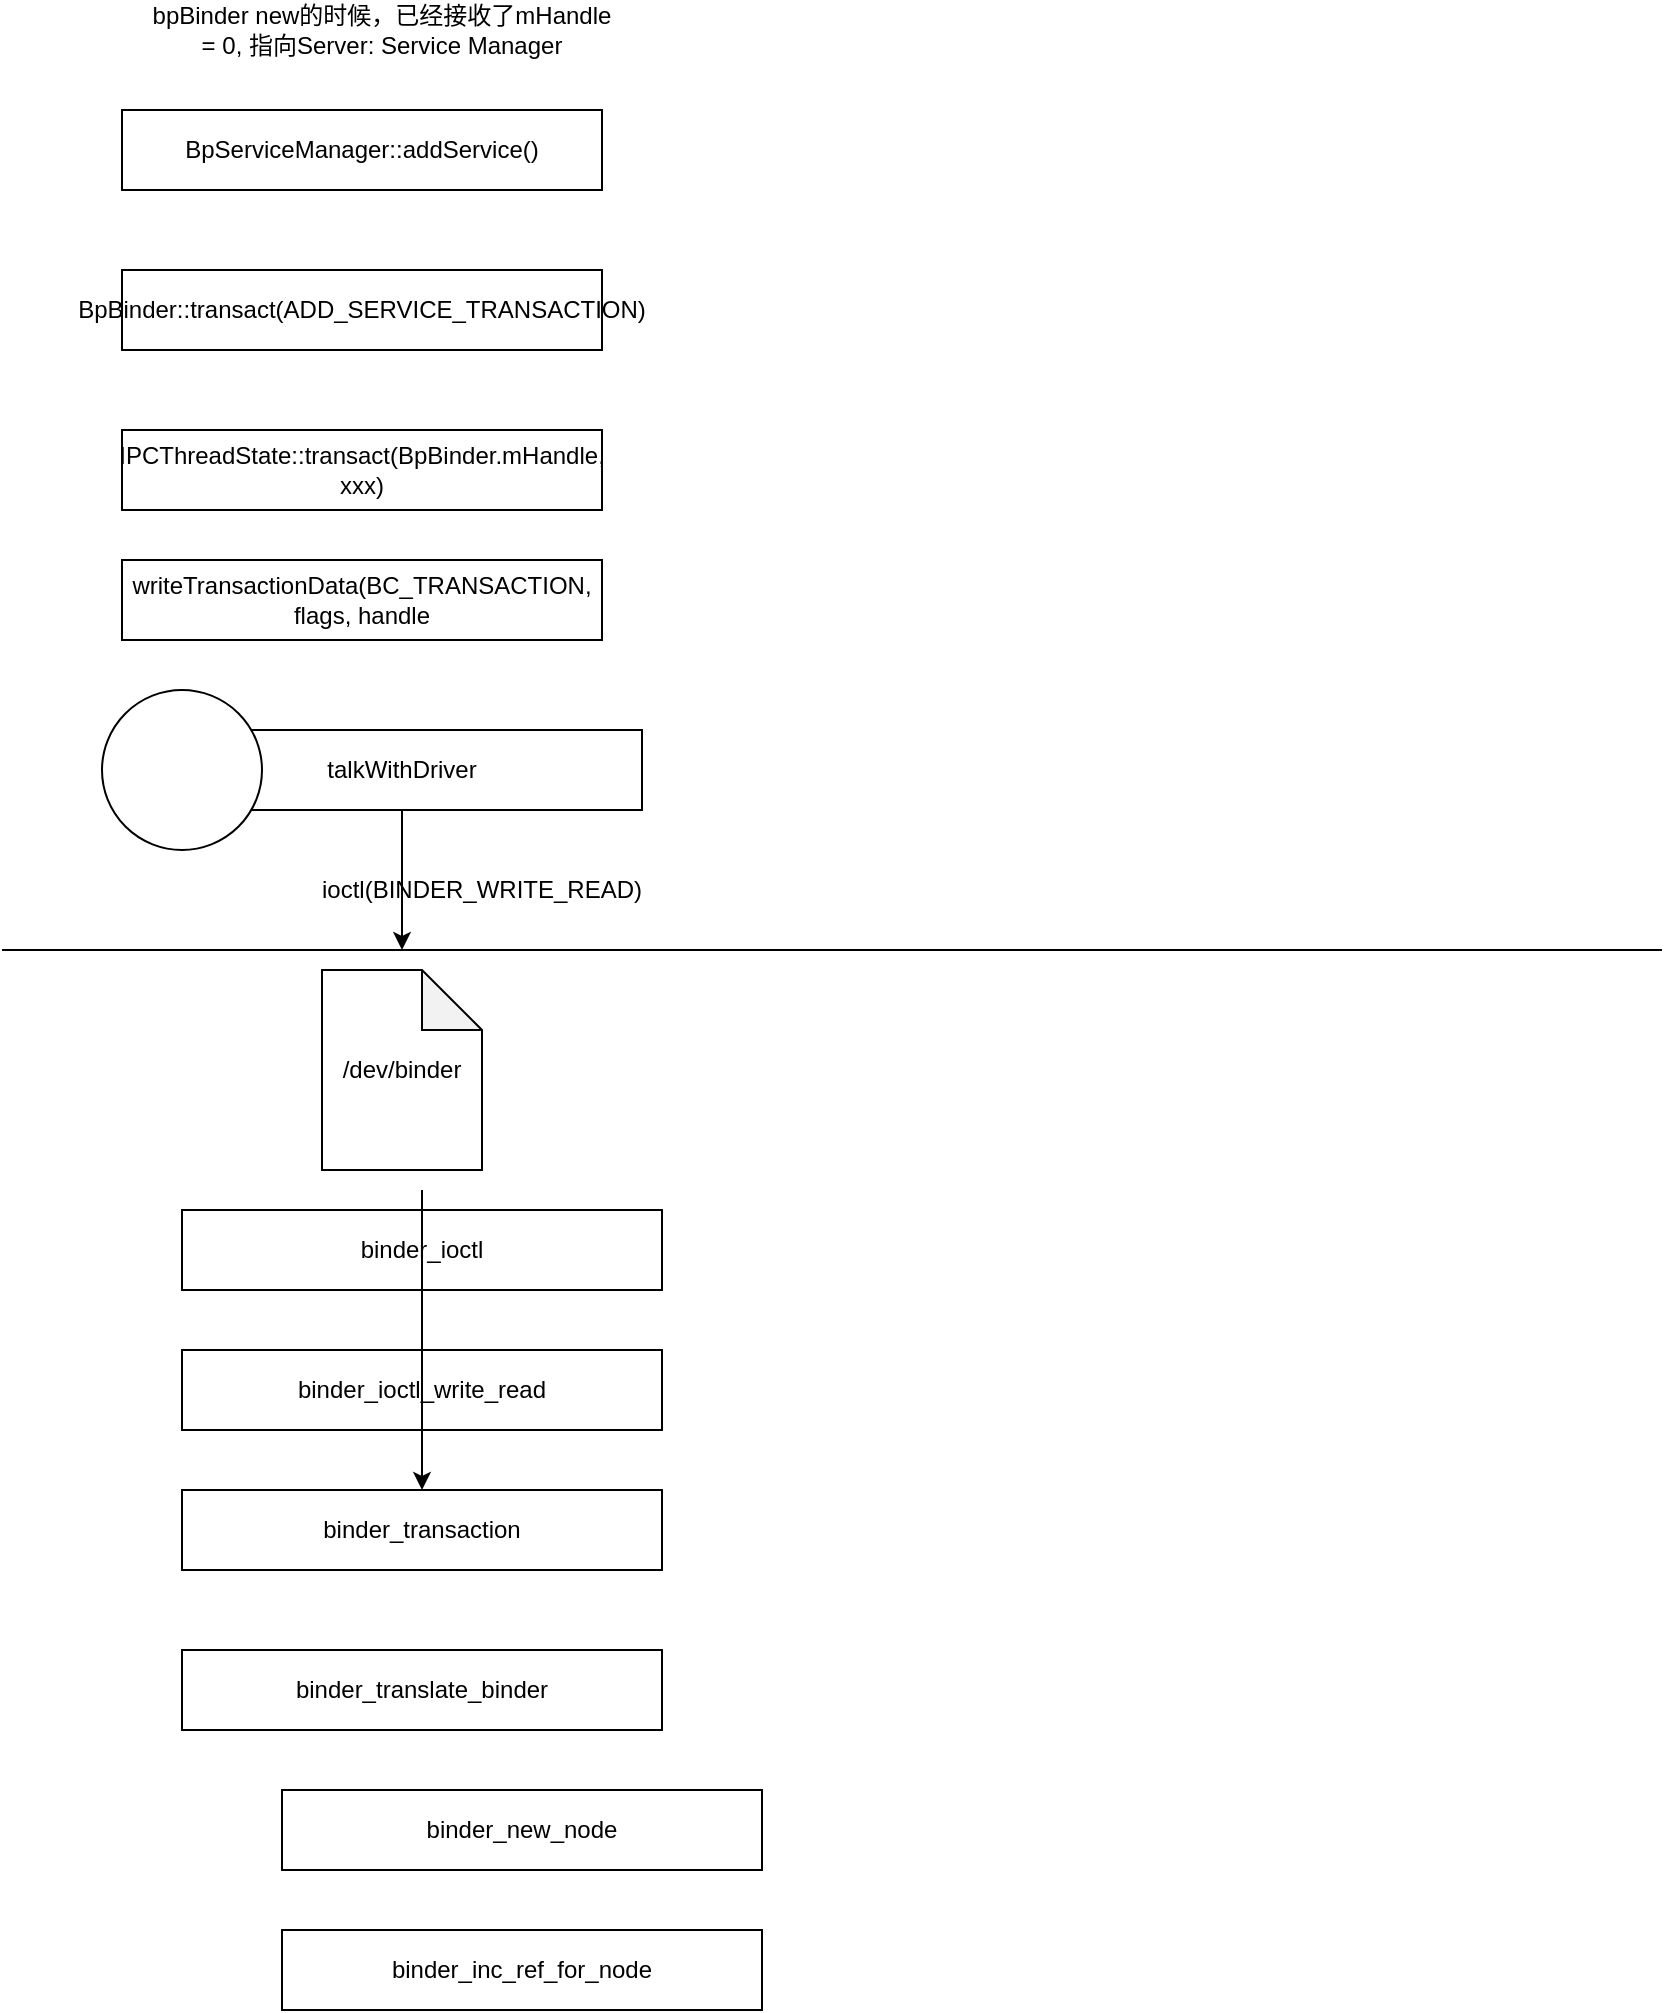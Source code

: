 <mxfile version="10.7.6" type="github"><diagram id="PV75czh-7iaq4Xav94y0" name="Page-1"><mxGraphModel dx="1394" dy="747" grid="1" gridSize="10" guides="1" tooltips="1" connect="1" arrows="1" fold="1" page="1" pageScale="1" pageWidth="850" pageHeight="1100" math="0" shadow="0"><root><mxCell id="0"/><mxCell id="1" parent="0"/><mxCell id="WIzXh_v4vDxmJjFPSWfj-1" value="" style="endArrow=none;html=1;" edge="1" parent="1"><mxGeometry width="50" height="50" relative="1" as="geometry"><mxPoint x="20" y="500" as="sourcePoint"/><mxPoint x="850" y="500" as="targetPoint"/></mxGeometry></mxCell><mxCell id="WIzXh_v4vDxmJjFPSWfj-2" value="BpServiceManager::addService()" style="rounded=0;whiteSpace=wrap;html=1;" vertex="1" parent="1"><mxGeometry x="80" y="80" width="240" height="40" as="geometry"/></mxCell><mxCell id="WIzXh_v4vDxmJjFPSWfj-3" value="BpBinder::transact(ADD_SERVICE_TRANSACTION)" style="rounded=0;whiteSpace=wrap;html=1;" vertex="1" parent="1"><mxGeometry x="80" y="160" width="240" height="40" as="geometry"/></mxCell><mxCell id="WIzXh_v4vDxmJjFPSWfj-4" value="IPCThreadState::transact(BpBinder.mHandle, xxx)" style="rounded=0;whiteSpace=wrap;html=1;" vertex="1" parent="1"><mxGeometry x="80" y="240" width="240" height="40" as="geometry"/></mxCell><mxCell id="WIzXh_v4vDxmJjFPSWfj-5" value="talkWithDriver&lt;br&gt;" style="rounded=0;whiteSpace=wrap;html=1;" vertex="1" parent="1"><mxGeometry x="100" y="390" width="240" height="40" as="geometry"/></mxCell><mxCell id="WIzXh_v4vDxmJjFPSWfj-6" value="" style="ellipse;whiteSpace=wrap;html=1;aspect=fixed;" vertex="1" parent="1"><mxGeometry x="70" y="370" width="80" height="80" as="geometry"/></mxCell><mxCell id="WIzXh_v4vDxmJjFPSWfj-7" value="" style="endArrow=classic;html=1;exitX=0.5;exitY=1;exitDx=0;exitDy=0;" edge="1" parent="1" source="WIzXh_v4vDxmJjFPSWfj-5"><mxGeometry width="50" height="50" relative="1" as="geometry"><mxPoint x="180" y="580" as="sourcePoint"/><mxPoint x="220" y="500" as="targetPoint"/></mxGeometry></mxCell><mxCell id="WIzXh_v4vDxmJjFPSWfj-8" value="ioctl(BINDER_WRITE_READ)" style="text;html=1;strokeColor=none;fillColor=none;align=center;verticalAlign=middle;whiteSpace=wrap;rounded=0;" vertex="1" parent="1"><mxGeometry x="240" y="460" width="40" height="20" as="geometry"/></mxCell><mxCell id="WIzXh_v4vDxmJjFPSWfj-11" value="/dev/binder" style="shape=note;whiteSpace=wrap;html=1;backgroundOutline=1;darkOpacity=0.05;" vertex="1" parent="1"><mxGeometry x="180" y="510" width="80" height="100" as="geometry"/></mxCell><mxCell id="WIzXh_v4vDxmJjFPSWfj-12" value="binder_ioctl" style="rounded=0;whiteSpace=wrap;html=1;" vertex="1" parent="1"><mxGeometry x="110" y="630" width="240" height="40" as="geometry"/></mxCell><mxCell id="WIzXh_v4vDxmJjFPSWfj-13" value="binder_ioctl_write_read" style="rounded=0;whiteSpace=wrap;html=1;" vertex="1" parent="1"><mxGeometry x="110" y="700" width="240" height="40" as="geometry"/></mxCell><mxCell id="WIzXh_v4vDxmJjFPSWfj-14" value="binder_transaction" style="rounded=0;whiteSpace=wrap;html=1;" vertex="1" parent="1"><mxGeometry x="110" y="770" width="240" height="40" as="geometry"/></mxCell><mxCell id="WIzXh_v4vDxmJjFPSWfj-16" value="&lt;span&gt;writeTransactionData(BC_TRANSACTION, flags, handle&lt;/span&gt;" style="rounded=0;whiteSpace=wrap;html=1;" vertex="1" parent="1"><mxGeometry x="80" y="305" width="240" height="40" as="geometry"/></mxCell><mxCell id="WIzXh_v4vDxmJjFPSWfj-17" value="bpBinder new的时候，已经接收了mHandle = 0, 指向Server: Service Manager" style="text;html=1;strokeColor=none;fillColor=none;align=center;verticalAlign=middle;whiteSpace=wrap;rounded=0;" vertex="1" parent="1"><mxGeometry x="90" y="30" width="240" height="20" as="geometry"/></mxCell><mxCell id="WIzXh_v4vDxmJjFPSWfj-18" value="" style="endArrow=classic;html=1;entryX=0.5;entryY=0;entryDx=0;entryDy=0;" edge="1" parent="1" target="WIzXh_v4vDxmJjFPSWfj-14"><mxGeometry width="50" height="50" relative="1" as="geometry"><mxPoint x="230" y="620" as="sourcePoint"/><mxPoint x="70" y="830" as="targetPoint"/></mxGeometry></mxCell><mxCell id="WIzXh_v4vDxmJjFPSWfj-19" value="binder_translate_binder" style="rounded=0;whiteSpace=wrap;html=1;" vertex="1" parent="1"><mxGeometry x="110" y="850" width="240" height="40" as="geometry"/></mxCell><mxCell id="WIzXh_v4vDxmJjFPSWfj-20" value="binder_new_node" style="rounded=0;whiteSpace=wrap;html=1;" vertex="1" parent="1"><mxGeometry x="160" y="920" width="240" height="40" as="geometry"/></mxCell><mxCell id="WIzXh_v4vDxmJjFPSWfj-21" value="binder_inc_ref_for_node" style="rounded=0;whiteSpace=wrap;html=1;" vertex="1" parent="1"><mxGeometry x="160" y="990" width="240" height="40" as="geometry"/></mxCell></root></mxGraphModel></diagram></mxfile>